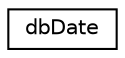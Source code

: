 digraph "Graphical Class Hierarchy"
{
 // INTERACTIVE_SVG=YES
 // LATEX_PDF_SIZE
  edge [fontname="Helvetica",fontsize="10",labelfontname="Helvetica",labelfontsize="10"];
  node [fontname="Helvetica",fontsize="10",shape=record];
  rankdir="LR";
  Node0 [label="dbDate",height=0.2,width=0.4,color="black", fillcolor="white", style="filled",URL="$classdbDate.html",tooltip=" "];
}
